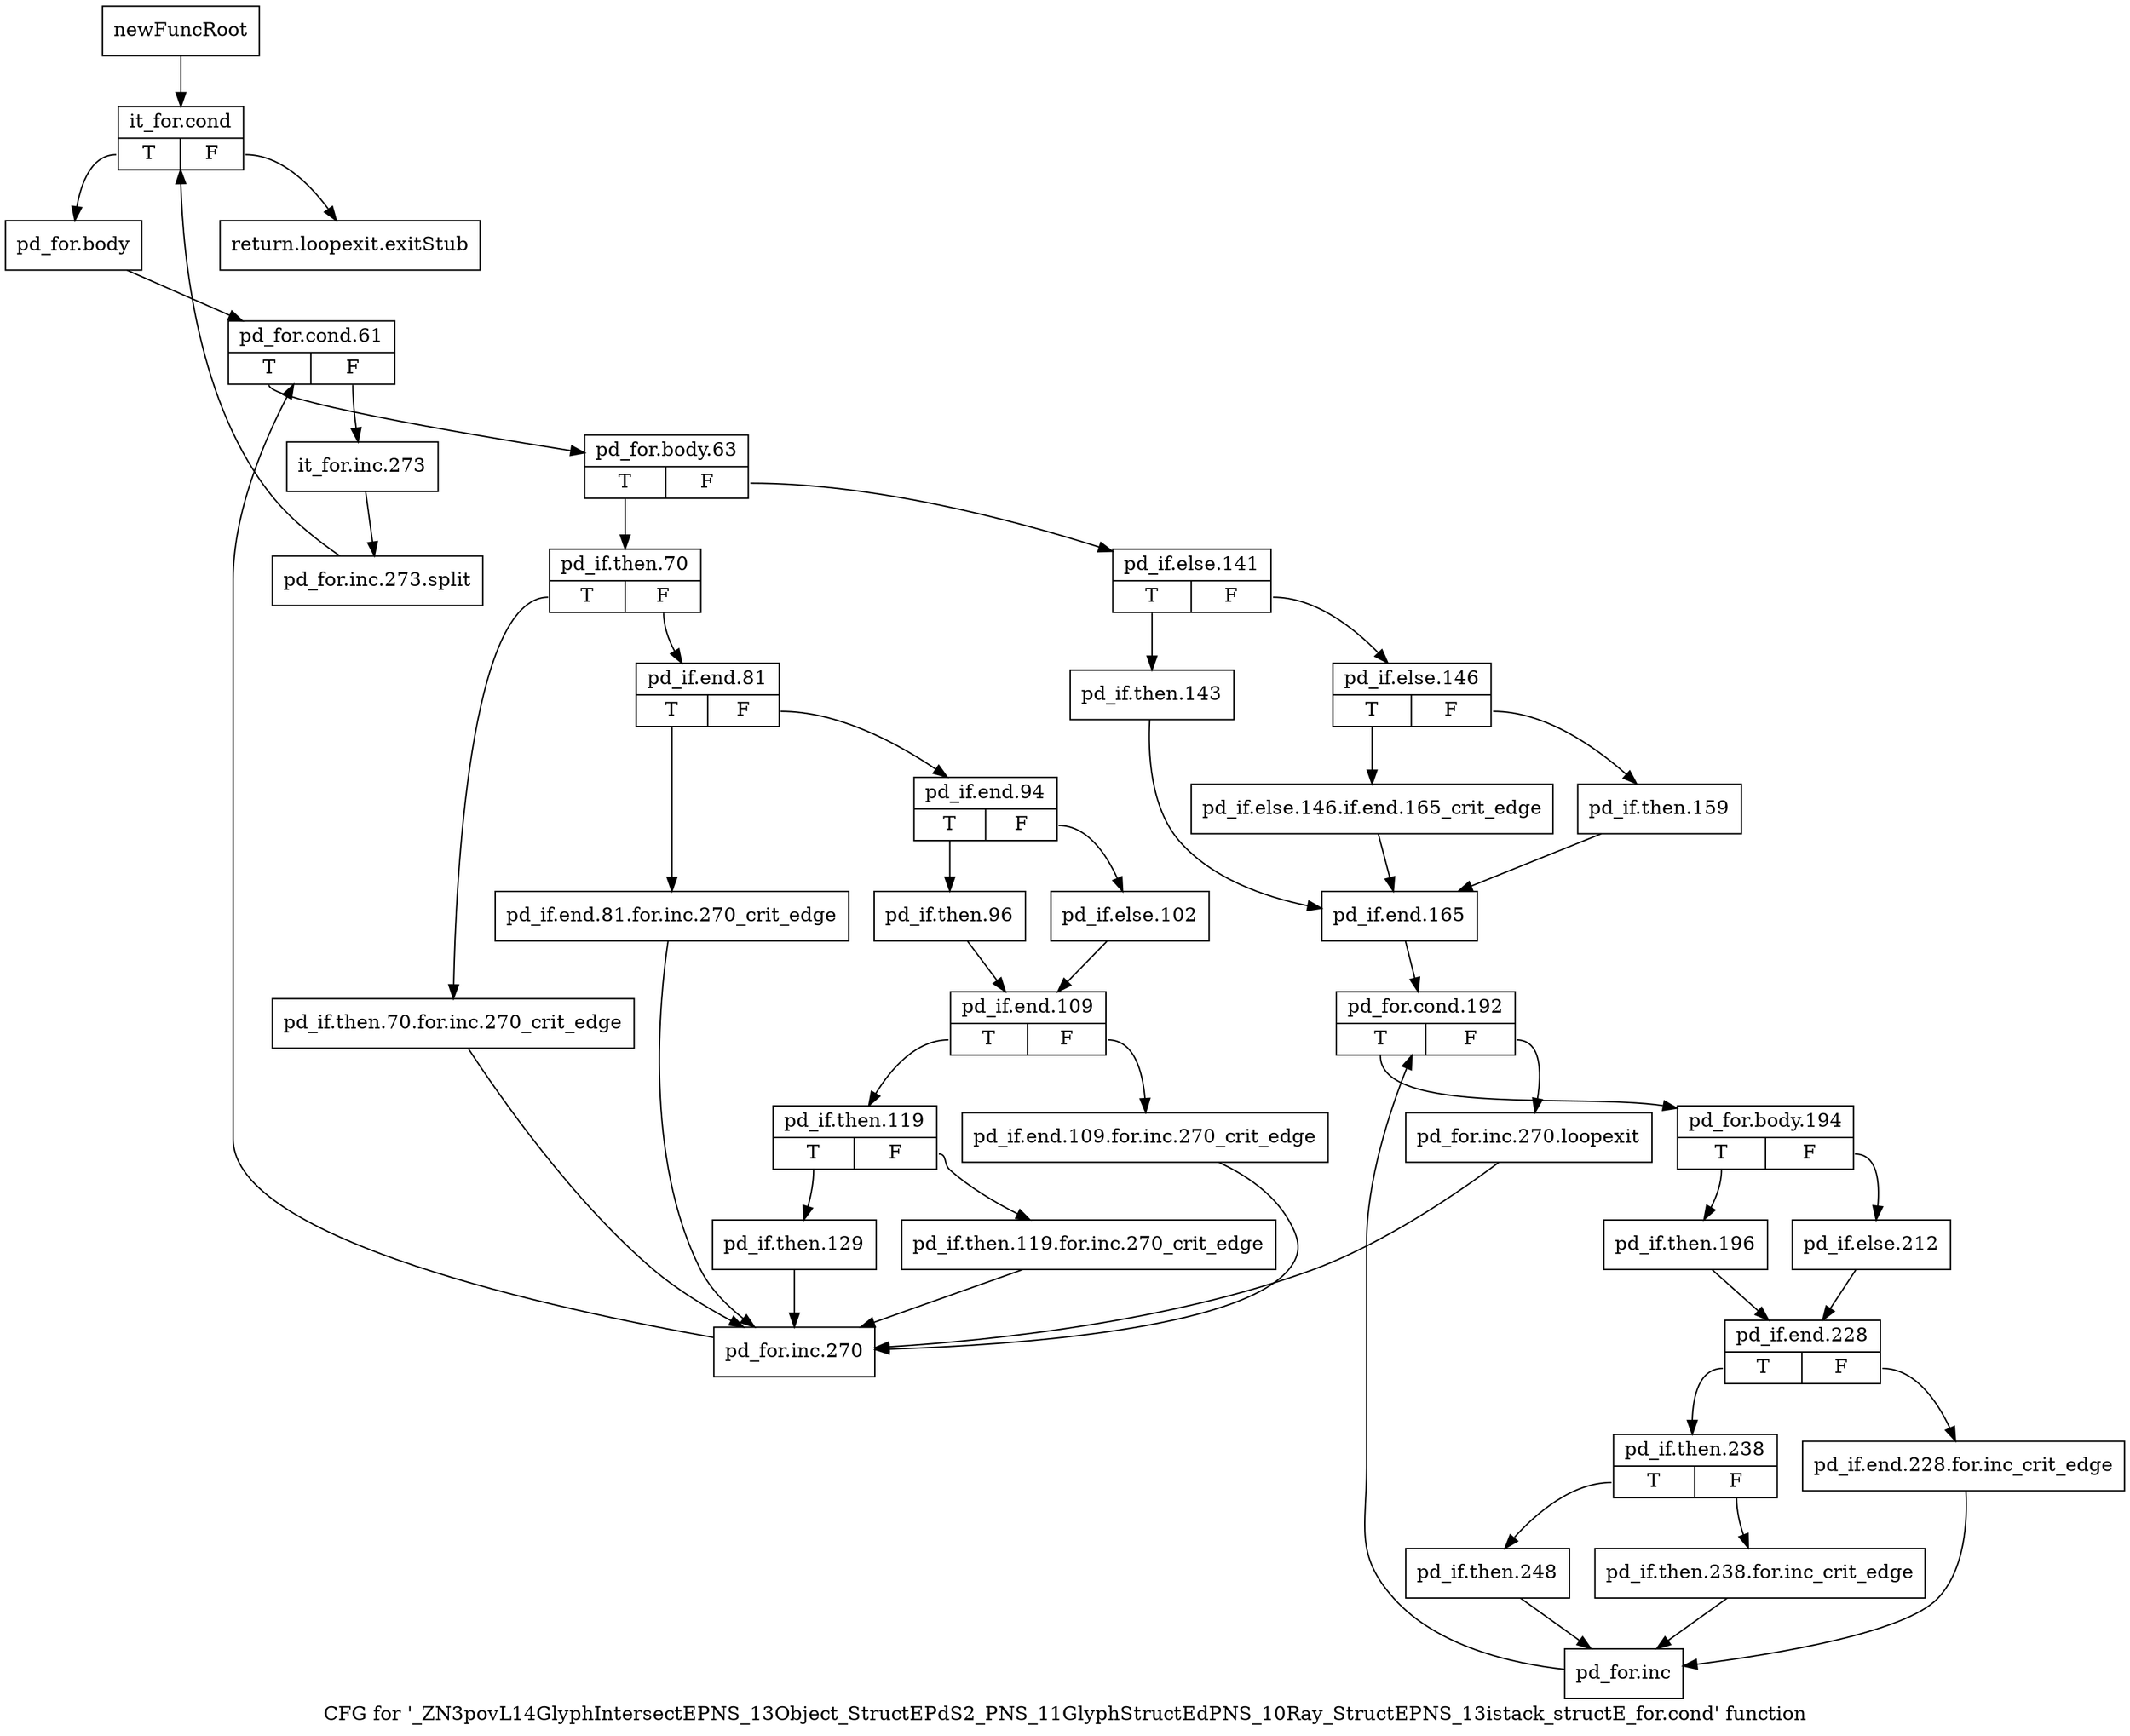 digraph "CFG for '_ZN3povL14GlyphIntersectEPNS_13Object_StructEPdS2_PNS_11GlyphStructEdPNS_10Ray_StructEPNS_13istack_structE_for.cond' function" {
	label="CFG for '_ZN3povL14GlyphIntersectEPNS_13Object_StructEPdS2_PNS_11GlyphStructEdPNS_10Ray_StructEPNS_13istack_structE_for.cond' function";

	Node0x2d752e0 [shape=record,label="{newFuncRoot}"];
	Node0x2d752e0 -> Node0x2d75380;
	Node0x2d75330 [shape=record,label="{return.loopexit.exitStub}"];
	Node0x2d75380 [shape=record,label="{it_for.cond|{<s0>T|<s1>F}}"];
	Node0x2d75380:s0 -> Node0x2d753d0;
	Node0x2d75380:s1 -> Node0x2d75330;
	Node0x2d753d0 [shape=record,label="{pd_for.body}"];
	Node0x2d753d0 -> Node0x2d75420;
	Node0x2d75420 [shape=record,label="{pd_for.cond.61|{<s0>T|<s1>F}}"];
	Node0x2d75420:s0 -> Node0x2d754c0;
	Node0x2d75420:s1 -> Node0x2d75470;
	Node0x2d75470 [shape=record,label="{it_for.inc.273}"];
	Node0x2d75470 -> Node0x39dd8c0;
	Node0x39dd8c0 [shape=record,label="{pd_for.inc.273.split}"];
	Node0x39dd8c0 -> Node0x2d75380;
	Node0x2d754c0 [shape=record,label="{pd_for.body.63|{<s0>T|<s1>F}}"];
	Node0x2d754c0:s0 -> Node0x2d75a60;
	Node0x2d754c0:s1 -> Node0x2d75510;
	Node0x2d75510 [shape=record,label="{pd_if.else.141|{<s0>T|<s1>F}}"];
	Node0x2d75510:s0 -> Node0x2d75650;
	Node0x2d75510:s1 -> Node0x2d75560;
	Node0x2d75560 [shape=record,label="{pd_if.else.146|{<s0>T|<s1>F}}"];
	Node0x2d75560:s0 -> Node0x2d75600;
	Node0x2d75560:s1 -> Node0x2d755b0;
	Node0x2d755b0 [shape=record,label="{pd_if.then.159}"];
	Node0x2d755b0 -> Node0x2d756a0;
	Node0x2d75600 [shape=record,label="{pd_if.else.146.if.end.165_crit_edge}"];
	Node0x2d75600 -> Node0x2d756a0;
	Node0x2d75650 [shape=record,label="{pd_if.then.143}"];
	Node0x2d75650 -> Node0x2d756a0;
	Node0x2d756a0 [shape=record,label="{pd_if.end.165}"];
	Node0x2d756a0 -> Node0x2d756f0;
	Node0x2d756f0 [shape=record,label="{pd_for.cond.192|{<s0>T|<s1>F}}"];
	Node0x2d756f0:s0 -> Node0x2d75790;
	Node0x2d756f0:s1 -> Node0x2d75740;
	Node0x2d75740 [shape=record,label="{pd_for.inc.270.loopexit}"];
	Node0x2d75740 -> Node0x2d75e20;
	Node0x2d75790 [shape=record,label="{pd_for.body.194|{<s0>T|<s1>F}}"];
	Node0x2d75790:s0 -> Node0x2d75830;
	Node0x2d75790:s1 -> Node0x2d757e0;
	Node0x2d757e0 [shape=record,label="{pd_if.else.212}"];
	Node0x2d757e0 -> Node0x2d75880;
	Node0x2d75830 [shape=record,label="{pd_if.then.196}"];
	Node0x2d75830 -> Node0x2d75880;
	Node0x2d75880 [shape=record,label="{pd_if.end.228|{<s0>T|<s1>F}}"];
	Node0x2d75880:s0 -> Node0x2d75920;
	Node0x2d75880:s1 -> Node0x2d758d0;
	Node0x2d758d0 [shape=record,label="{pd_if.end.228.for.inc_crit_edge}"];
	Node0x2d758d0 -> Node0x2d75a10;
	Node0x2d75920 [shape=record,label="{pd_if.then.238|{<s0>T|<s1>F}}"];
	Node0x2d75920:s0 -> Node0x2d759c0;
	Node0x2d75920:s1 -> Node0x2d75970;
	Node0x2d75970 [shape=record,label="{pd_if.then.238.for.inc_crit_edge}"];
	Node0x2d75970 -> Node0x2d75a10;
	Node0x2d759c0 [shape=record,label="{pd_if.then.248}"];
	Node0x2d759c0 -> Node0x2d75a10;
	Node0x2d75a10 [shape=record,label="{pd_for.inc}"];
	Node0x2d75a10 -> Node0x2d756f0;
	Node0x2d75a60 [shape=record,label="{pd_if.then.70|{<s0>T|<s1>F}}"];
	Node0x2d75a60:s0 -> Node0x2d75dd0;
	Node0x2d75a60:s1 -> Node0x2d75ab0;
	Node0x2d75ab0 [shape=record,label="{pd_if.end.81|{<s0>T|<s1>F}}"];
	Node0x2d75ab0:s0 -> Node0x2d75d80;
	Node0x2d75ab0:s1 -> Node0x2d75b00;
	Node0x2d75b00 [shape=record,label="{pd_if.end.94|{<s0>T|<s1>F}}"];
	Node0x2d75b00:s0 -> Node0x2d75ba0;
	Node0x2d75b00:s1 -> Node0x2d75b50;
	Node0x2d75b50 [shape=record,label="{pd_if.else.102}"];
	Node0x2d75b50 -> Node0x2d75bf0;
	Node0x2d75ba0 [shape=record,label="{pd_if.then.96}"];
	Node0x2d75ba0 -> Node0x2d75bf0;
	Node0x2d75bf0 [shape=record,label="{pd_if.end.109|{<s0>T|<s1>F}}"];
	Node0x2d75bf0:s0 -> Node0x2d75c90;
	Node0x2d75bf0:s1 -> Node0x2d75c40;
	Node0x2d75c40 [shape=record,label="{pd_if.end.109.for.inc.270_crit_edge}"];
	Node0x2d75c40 -> Node0x2d75e20;
	Node0x2d75c90 [shape=record,label="{pd_if.then.119|{<s0>T|<s1>F}}"];
	Node0x2d75c90:s0 -> Node0x2d75d30;
	Node0x2d75c90:s1 -> Node0x2d75ce0;
	Node0x2d75ce0 [shape=record,label="{pd_if.then.119.for.inc.270_crit_edge}"];
	Node0x2d75ce0 -> Node0x2d75e20;
	Node0x2d75d30 [shape=record,label="{pd_if.then.129}"];
	Node0x2d75d30 -> Node0x2d75e20;
	Node0x2d75d80 [shape=record,label="{pd_if.end.81.for.inc.270_crit_edge}"];
	Node0x2d75d80 -> Node0x2d75e20;
	Node0x2d75dd0 [shape=record,label="{pd_if.then.70.for.inc.270_crit_edge}"];
	Node0x2d75dd0 -> Node0x2d75e20;
	Node0x2d75e20 [shape=record,label="{pd_for.inc.270}"];
	Node0x2d75e20 -> Node0x2d75420;
}
